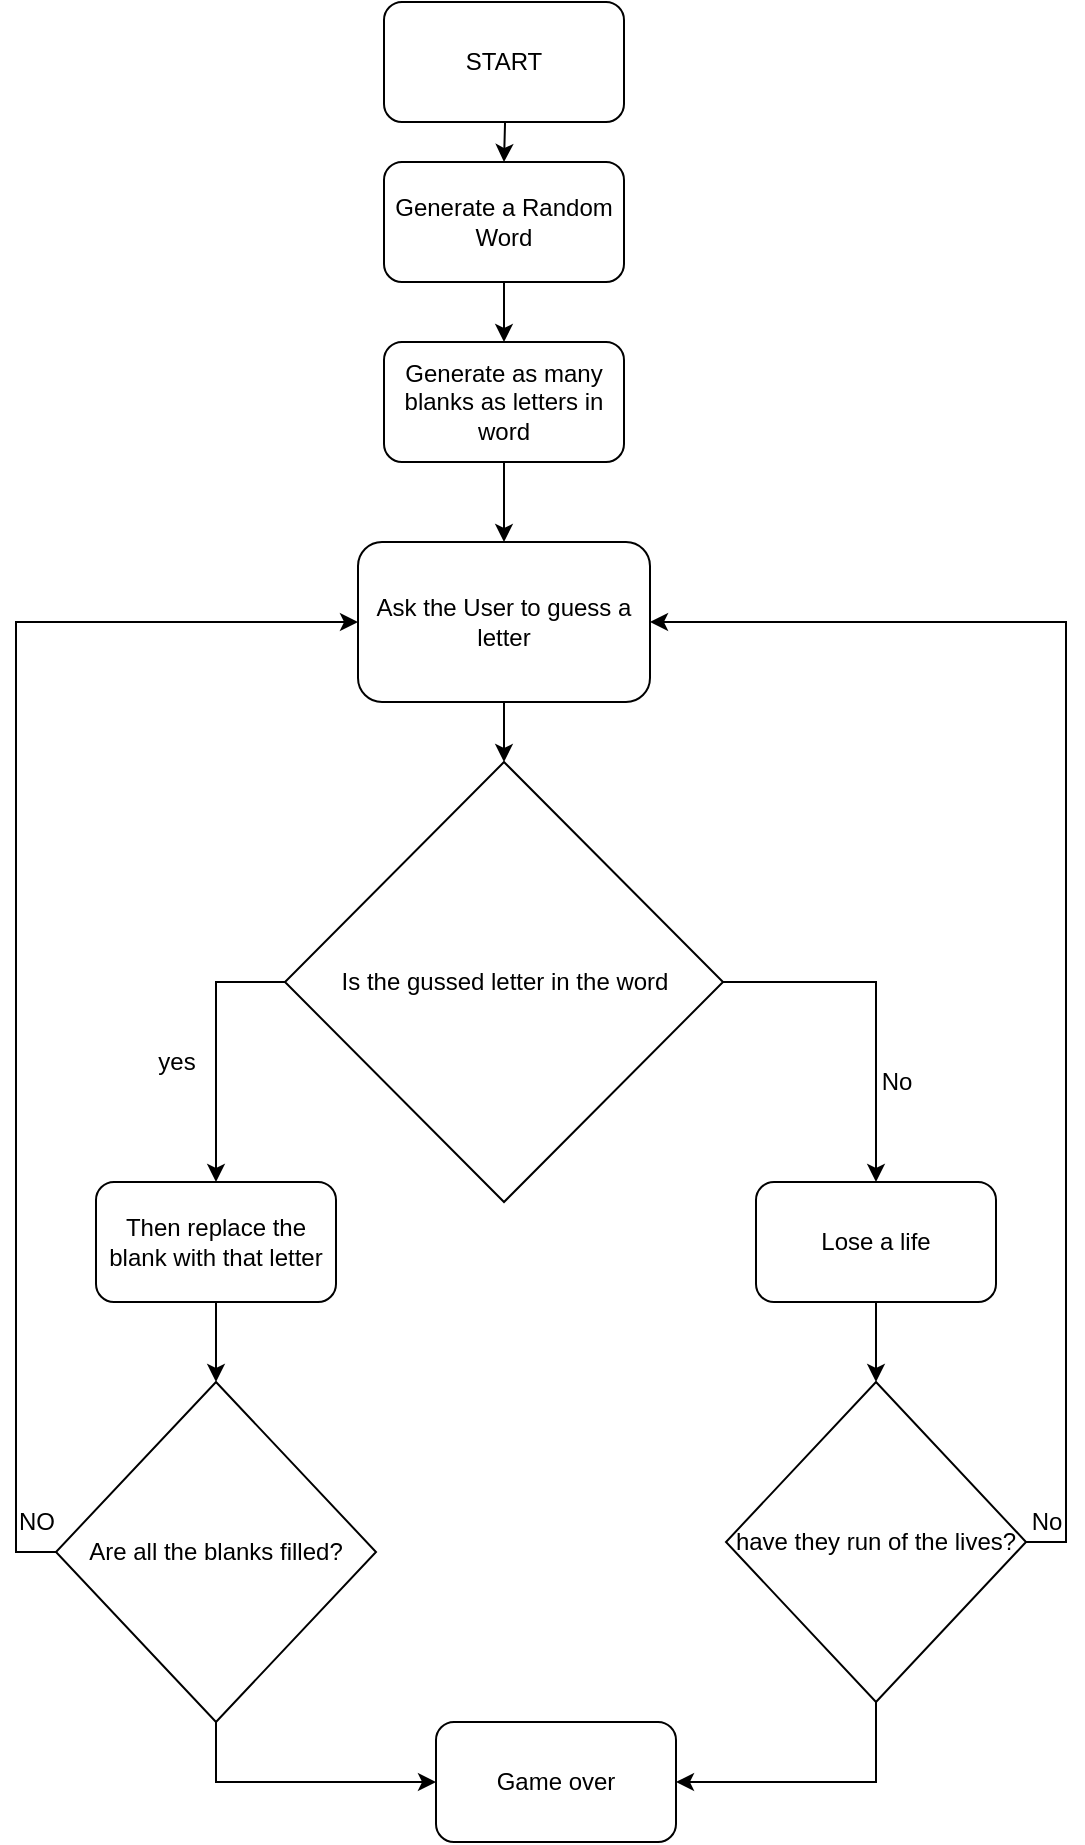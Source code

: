 <mxfile version="14.6.13" type="github">
  <diagram id="C5RBs43oDa-KdzZeNtuy" name="Page-1">
    <mxGraphModel dx="1442" dy="962" grid="1" gridSize="10" guides="1" tooltips="1" connect="1" arrows="1" fold="1" page="1" pageScale="1" pageWidth="1169" pageHeight="1654" math="0" shadow="0">
      <root>
        <mxCell id="WIyWlLk6GJQsqaUBKTNV-0" />
        <mxCell id="WIyWlLk6GJQsqaUBKTNV-1" parent="WIyWlLk6GJQsqaUBKTNV-0" />
        <mxCell id="tlqIygJ6Zjq7TcnObZLi-2" style="edgeStyle=orthogonalEdgeStyle;rounded=0;orthogonalLoop=1;jettySize=auto;html=1;exitX=0.5;exitY=1;exitDx=0;exitDy=0;" edge="1" parent="WIyWlLk6GJQsqaUBKTNV-1" target="tlqIygJ6Zjq7TcnObZLi-1">
          <mxGeometry relative="1" as="geometry">
            <mxPoint x="544" y="190" as="sourcePoint" />
          </mxGeometry>
        </mxCell>
        <mxCell id="tlqIygJ6Zjq7TcnObZLi-0" value="START" style="rounded=1;whiteSpace=wrap;html=1;" vertex="1" parent="WIyWlLk6GJQsqaUBKTNV-1">
          <mxGeometry x="484" y="150" width="120" height="60" as="geometry" />
        </mxCell>
        <mxCell id="tlqIygJ6Zjq7TcnObZLi-5" style="edgeStyle=orthogonalEdgeStyle;rounded=0;orthogonalLoop=1;jettySize=auto;html=1;exitX=0.5;exitY=1;exitDx=0;exitDy=0;" edge="1" parent="WIyWlLk6GJQsqaUBKTNV-1" source="tlqIygJ6Zjq7TcnObZLi-1" target="tlqIygJ6Zjq7TcnObZLi-3">
          <mxGeometry relative="1" as="geometry" />
        </mxCell>
        <mxCell id="tlqIygJ6Zjq7TcnObZLi-1" value="Generate a Random Word" style="rounded=1;whiteSpace=wrap;html=1;" vertex="1" parent="WIyWlLk6GJQsqaUBKTNV-1">
          <mxGeometry x="484" y="230" width="120" height="60" as="geometry" />
        </mxCell>
        <mxCell id="tlqIygJ6Zjq7TcnObZLi-7" style="edgeStyle=orthogonalEdgeStyle;rounded=0;orthogonalLoop=1;jettySize=auto;html=1;exitX=0.5;exitY=1;exitDx=0;exitDy=0;" edge="1" parent="WIyWlLk6GJQsqaUBKTNV-1" source="tlqIygJ6Zjq7TcnObZLi-3" target="tlqIygJ6Zjq7TcnObZLi-6">
          <mxGeometry relative="1" as="geometry" />
        </mxCell>
        <mxCell id="tlqIygJ6Zjq7TcnObZLi-3" value="Generate as many blanks as letters in word" style="rounded=1;whiteSpace=wrap;html=1;" vertex="1" parent="WIyWlLk6GJQsqaUBKTNV-1">
          <mxGeometry x="484" y="320" width="120" height="60" as="geometry" />
        </mxCell>
        <mxCell id="tlqIygJ6Zjq7TcnObZLi-15" style="edgeStyle=orthogonalEdgeStyle;rounded=0;orthogonalLoop=1;jettySize=auto;html=1;exitX=0.5;exitY=1;exitDx=0;exitDy=0;" edge="1" parent="WIyWlLk6GJQsqaUBKTNV-1" source="tlqIygJ6Zjq7TcnObZLi-6" target="tlqIygJ6Zjq7TcnObZLi-10">
          <mxGeometry relative="1" as="geometry" />
        </mxCell>
        <mxCell id="tlqIygJ6Zjq7TcnObZLi-6" value="Ask the User to guess a letter" style="rounded=1;whiteSpace=wrap;html=1;" vertex="1" parent="WIyWlLk6GJQsqaUBKTNV-1">
          <mxGeometry x="471" y="420" width="146" height="80" as="geometry" />
        </mxCell>
        <mxCell id="tlqIygJ6Zjq7TcnObZLi-17" style="edgeStyle=orthogonalEdgeStyle;rounded=0;orthogonalLoop=1;jettySize=auto;html=1;exitX=1;exitY=0.5;exitDx=0;exitDy=0;entryX=0.5;entryY=0;entryDx=0;entryDy=0;" edge="1" parent="WIyWlLk6GJQsqaUBKTNV-1" source="tlqIygJ6Zjq7TcnObZLi-10" target="tlqIygJ6Zjq7TcnObZLi-13">
          <mxGeometry relative="1" as="geometry" />
        </mxCell>
        <mxCell id="tlqIygJ6Zjq7TcnObZLi-18" style="edgeStyle=orthogonalEdgeStyle;rounded=0;orthogonalLoop=1;jettySize=auto;html=1;exitX=0;exitY=0.5;exitDx=0;exitDy=0;" edge="1" parent="WIyWlLk6GJQsqaUBKTNV-1" source="tlqIygJ6Zjq7TcnObZLi-10" target="tlqIygJ6Zjq7TcnObZLi-12">
          <mxGeometry relative="1" as="geometry" />
        </mxCell>
        <mxCell id="tlqIygJ6Zjq7TcnObZLi-10" value="Is the gussed letter in the word" style="rhombus;whiteSpace=wrap;html=1;" vertex="1" parent="WIyWlLk6GJQsqaUBKTNV-1">
          <mxGeometry x="434.5" y="530" width="219" height="220" as="geometry" />
        </mxCell>
        <mxCell id="tlqIygJ6Zjq7TcnObZLi-25" style="edgeStyle=orthogonalEdgeStyle;rounded=0;orthogonalLoop=1;jettySize=auto;html=1;exitX=0.5;exitY=1;exitDx=0;exitDy=0;entryX=0.5;entryY=0;entryDx=0;entryDy=0;" edge="1" parent="WIyWlLk6GJQsqaUBKTNV-1" source="tlqIygJ6Zjq7TcnObZLi-12" target="tlqIygJ6Zjq7TcnObZLi-22">
          <mxGeometry relative="1" as="geometry" />
        </mxCell>
        <mxCell id="tlqIygJ6Zjq7TcnObZLi-12" value="Then replace the blank with that letter" style="rounded=1;whiteSpace=wrap;html=1;" vertex="1" parent="WIyWlLk6GJQsqaUBKTNV-1">
          <mxGeometry x="340" y="740" width="120" height="60" as="geometry" />
        </mxCell>
        <mxCell id="tlqIygJ6Zjq7TcnObZLi-29" style="edgeStyle=orthogonalEdgeStyle;rounded=0;orthogonalLoop=1;jettySize=auto;html=1;exitX=0.5;exitY=1;exitDx=0;exitDy=0;" edge="1" parent="WIyWlLk6GJQsqaUBKTNV-1" source="tlqIygJ6Zjq7TcnObZLi-13" target="tlqIygJ6Zjq7TcnObZLi-26">
          <mxGeometry relative="1" as="geometry" />
        </mxCell>
        <mxCell id="tlqIygJ6Zjq7TcnObZLi-13" value="Lose a life" style="rounded=1;whiteSpace=wrap;html=1;" vertex="1" parent="WIyWlLk6GJQsqaUBKTNV-1">
          <mxGeometry x="670" y="740" width="120" height="60" as="geometry" />
        </mxCell>
        <mxCell id="tlqIygJ6Zjq7TcnObZLi-19" value="yes" style="text;html=1;align=center;verticalAlign=middle;resizable=0;points=[];autosize=1;strokeColor=none;" vertex="1" parent="WIyWlLk6GJQsqaUBKTNV-1">
          <mxGeometry x="365" y="670" width="30" height="20" as="geometry" />
        </mxCell>
        <mxCell id="tlqIygJ6Zjq7TcnObZLi-20" value="No" style="text;html=1;align=center;verticalAlign=middle;resizable=0;points=[];autosize=1;strokeColor=none;" vertex="1" parent="WIyWlLk6GJQsqaUBKTNV-1">
          <mxGeometry x="725" y="680" width="30" height="20" as="geometry" />
        </mxCell>
        <mxCell id="tlqIygJ6Zjq7TcnObZLi-23" style="edgeStyle=orthogonalEdgeStyle;rounded=0;orthogonalLoop=1;jettySize=auto;html=1;exitX=0;exitY=0.5;exitDx=0;exitDy=0;entryX=0;entryY=0.5;entryDx=0;entryDy=0;" edge="1" parent="WIyWlLk6GJQsqaUBKTNV-1" source="tlqIygJ6Zjq7TcnObZLi-22" target="tlqIygJ6Zjq7TcnObZLi-6">
          <mxGeometry relative="1" as="geometry" />
        </mxCell>
        <mxCell id="tlqIygJ6Zjq7TcnObZLi-33" style="edgeStyle=orthogonalEdgeStyle;rounded=0;orthogonalLoop=1;jettySize=auto;html=1;exitX=0.5;exitY=1;exitDx=0;exitDy=0;entryX=0;entryY=0.5;entryDx=0;entryDy=0;" edge="1" parent="WIyWlLk6GJQsqaUBKTNV-1" source="tlqIygJ6Zjq7TcnObZLi-22" target="tlqIygJ6Zjq7TcnObZLi-32">
          <mxGeometry relative="1" as="geometry" />
        </mxCell>
        <mxCell id="tlqIygJ6Zjq7TcnObZLi-22" value="Are all the blanks filled?" style="rhombus;whiteSpace=wrap;html=1;" vertex="1" parent="WIyWlLk6GJQsqaUBKTNV-1">
          <mxGeometry x="320" y="840" width="160" height="170" as="geometry" />
        </mxCell>
        <mxCell id="tlqIygJ6Zjq7TcnObZLi-24" value="NO" style="text;html=1;align=center;verticalAlign=middle;resizable=0;points=[];autosize=1;strokeColor=none;" vertex="1" parent="WIyWlLk6GJQsqaUBKTNV-1">
          <mxGeometry x="295" y="900" width="30" height="20" as="geometry" />
        </mxCell>
        <mxCell id="tlqIygJ6Zjq7TcnObZLi-30" style="edgeStyle=orthogonalEdgeStyle;rounded=0;orthogonalLoop=1;jettySize=auto;html=1;exitX=1;exitY=0.5;exitDx=0;exitDy=0;entryX=1;entryY=0.5;entryDx=0;entryDy=0;" edge="1" parent="WIyWlLk6GJQsqaUBKTNV-1" source="tlqIygJ6Zjq7TcnObZLi-26" target="tlqIygJ6Zjq7TcnObZLi-6">
          <mxGeometry relative="1" as="geometry" />
        </mxCell>
        <mxCell id="tlqIygJ6Zjq7TcnObZLi-37" style="edgeStyle=orthogonalEdgeStyle;rounded=0;orthogonalLoop=1;jettySize=auto;html=1;exitX=0.5;exitY=1;exitDx=0;exitDy=0;entryX=1;entryY=0.5;entryDx=0;entryDy=0;" edge="1" parent="WIyWlLk6GJQsqaUBKTNV-1" source="tlqIygJ6Zjq7TcnObZLi-26" target="tlqIygJ6Zjq7TcnObZLi-32">
          <mxGeometry relative="1" as="geometry" />
        </mxCell>
        <mxCell id="tlqIygJ6Zjq7TcnObZLi-26" value="have they run of the lives?" style="rhombus;whiteSpace=wrap;html=1;" vertex="1" parent="WIyWlLk6GJQsqaUBKTNV-1">
          <mxGeometry x="655" y="840" width="150" height="160" as="geometry" />
        </mxCell>
        <mxCell id="tlqIygJ6Zjq7TcnObZLi-31" value="No" style="text;html=1;align=center;verticalAlign=middle;resizable=0;points=[];autosize=1;strokeColor=none;" vertex="1" parent="WIyWlLk6GJQsqaUBKTNV-1">
          <mxGeometry x="800" y="900" width="30" height="20" as="geometry" />
        </mxCell>
        <mxCell id="tlqIygJ6Zjq7TcnObZLi-32" value="Game over" style="rounded=1;whiteSpace=wrap;html=1;" vertex="1" parent="WIyWlLk6GJQsqaUBKTNV-1">
          <mxGeometry x="510" y="1010" width="120" height="60" as="geometry" />
        </mxCell>
      </root>
    </mxGraphModel>
  </diagram>
</mxfile>
